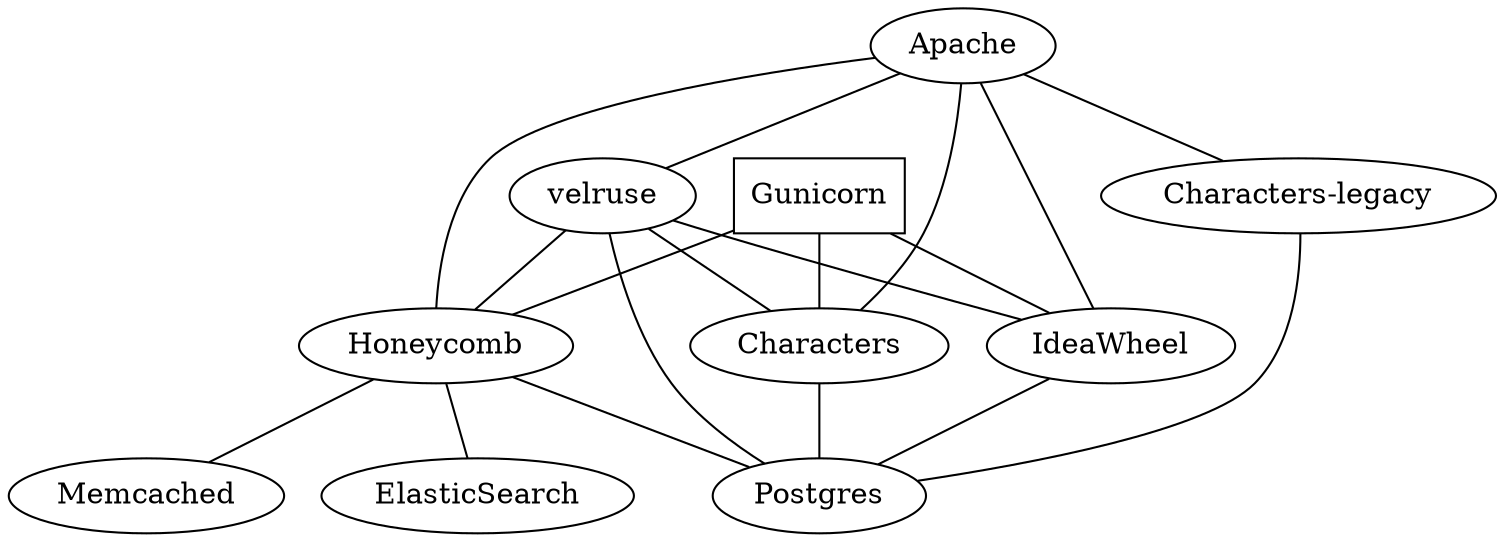 graph OpenFurryDeployment {
    Apache -- velruse;
    velruse -- Postgres;

    velruse -- Honeycomb;
    velruse -- Characters;
    velruse -- IdeaWheel;

    { rank=same
        velruse; Gunicorn [shape=box];
    }

    Apache -- Honeycomb;
    Apache -- Characters;
    Apache -- "Characters-legacy";
    Apache -- IdeaWheel;
    Honeycomb -- Gunicorn;
    Characters -- Gunicorn;
    IdeaWheel -- Gunicorn;
    Honeycomb -- Memcached;
    Honeycomb -- Postgres;
    Honeycomb -- ElasticSearch;

    Characters -- Postgres;
    "Characters-legacy" -- Postgres;

    IdeaWheel -- Postgres;
}
